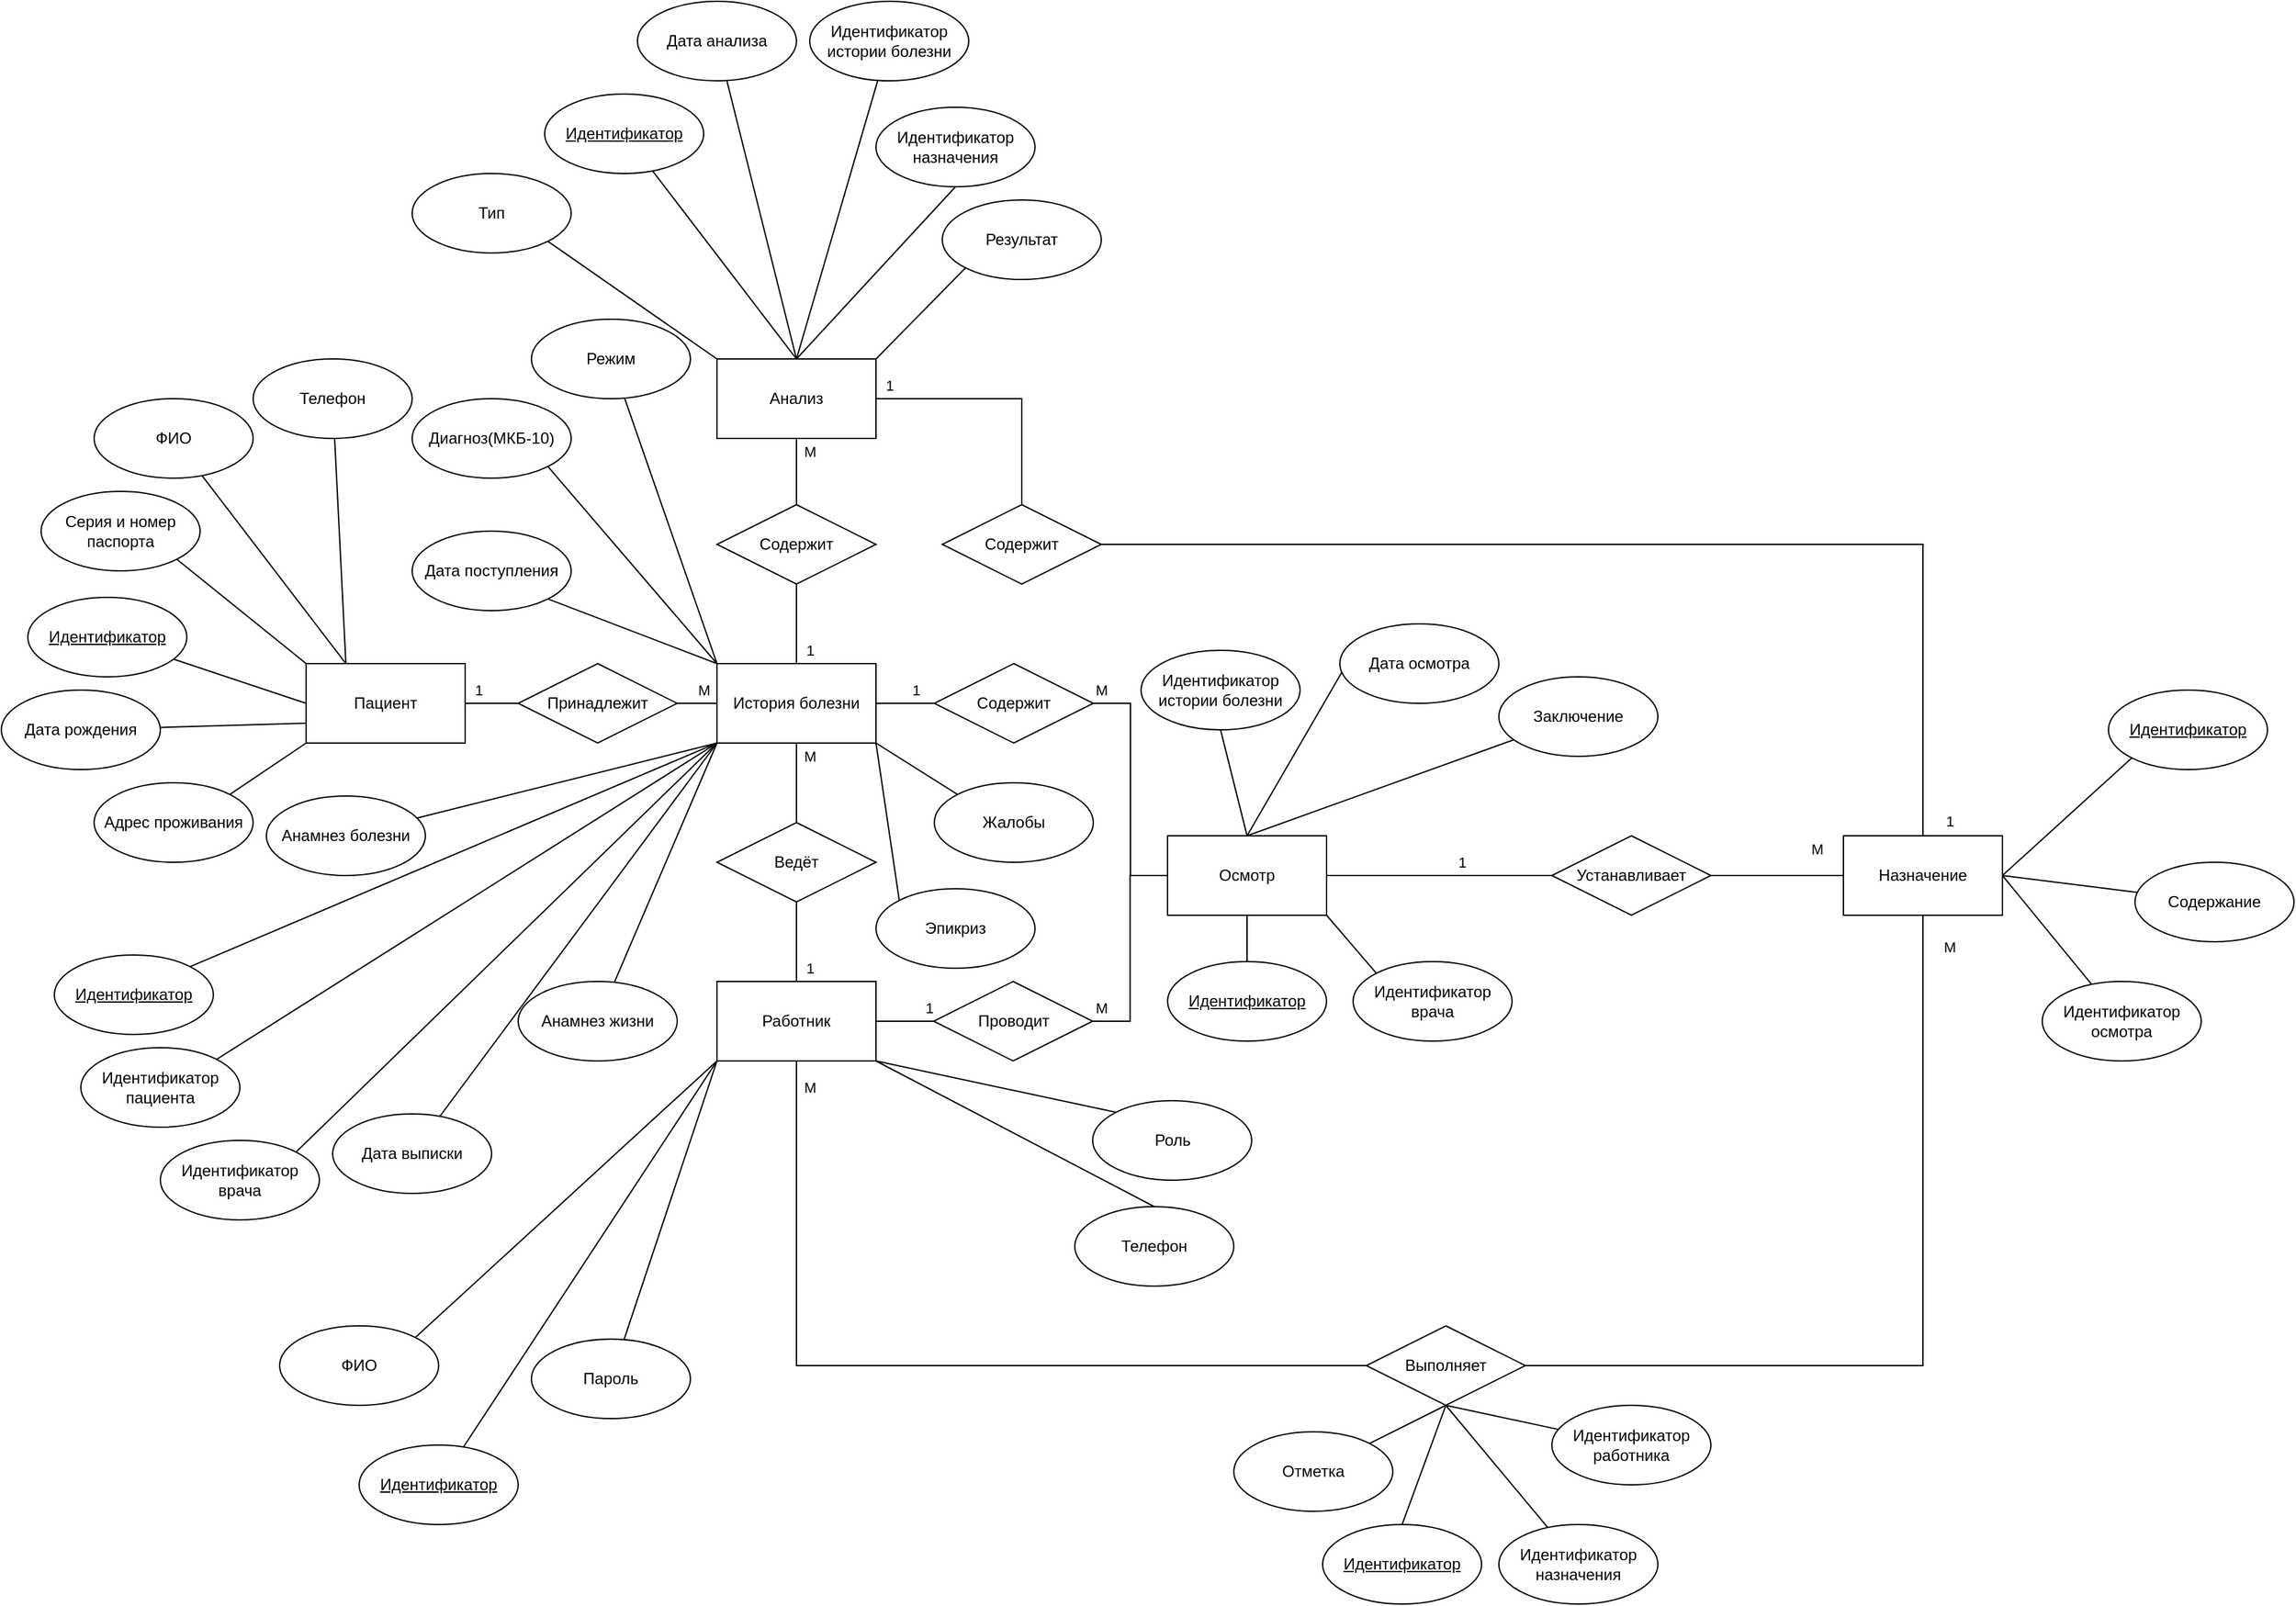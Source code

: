 <mxfile version="24.7.17">
  <diagram name="Страница — 1" id="YeDJCERSgLuDIS_r1-tO">
    <mxGraphModel dx="2577" dy="2284" grid="1" gridSize="10" guides="1" tooltips="1" connect="1" arrows="1" fold="1" page="1" pageScale="1" pageWidth="827" pageHeight="1169" math="0" shadow="0">
      <root>
        <mxCell id="0" />
        <mxCell id="1" parent="0" />
        <mxCell id="ureETH7xmbNXMge06_gJ-22" value="1" style="edgeStyle=orthogonalEdgeStyle;rounded=0;orthogonalLoop=1;jettySize=auto;html=1;entryX=0;entryY=0.5;entryDx=0;entryDy=0;endArrow=none;endFill=0;" parent="1" source="ureETH7xmbNXMge06_gJ-1" target="ureETH7xmbNXMge06_gJ-21" edge="1">
          <mxGeometry x="-0.5" y="10" relative="1" as="geometry">
            <mxPoint as="offset" />
          </mxGeometry>
        </mxCell>
        <mxCell id="ureETH7xmbNXMge06_gJ-1" value="Пациент" style="rounded=0;whiteSpace=wrap;html=1;" parent="1" vertex="1">
          <mxGeometry x="-60" y="300" width="120" height="60" as="geometry" />
        </mxCell>
        <mxCell id="ureETH7xmbNXMge06_gJ-52" value="1" style="edgeStyle=orthogonalEdgeStyle;rounded=0;orthogonalLoop=1;jettySize=auto;html=1;entryX=0;entryY=0.5;entryDx=0;entryDy=0;endArrow=none;endFill=0;" parent="1" source="ureETH7xmbNXMge06_gJ-2" target="ureETH7xmbNXMge06_gJ-50" edge="1">
          <mxGeometry x="0.364" y="10" relative="1" as="geometry">
            <mxPoint as="offset" />
          </mxGeometry>
        </mxCell>
        <mxCell id="ureETH7xmbNXMge06_gJ-2" value="История болезни" style="rounded=0;whiteSpace=wrap;html=1;" parent="1" vertex="1">
          <mxGeometry x="250" y="300" width="120" height="60" as="geometry" />
        </mxCell>
        <mxCell id="ureETH7xmbNXMge06_gJ-36" value="1" style="edgeStyle=orthogonalEdgeStyle;rounded=0;orthogonalLoop=1;jettySize=auto;html=1;entryX=0;entryY=0.5;entryDx=0;entryDy=0;endArrow=none;endFill=0;" parent="1" source="ureETH7xmbNXMge06_gJ-3" target="ureETH7xmbNXMge06_gJ-35" edge="1">
          <mxGeometry x="0.2" y="10" relative="1" as="geometry">
            <Array as="points" />
            <mxPoint as="offset" />
          </mxGeometry>
        </mxCell>
        <mxCell id="ureETH7xmbNXMge06_gJ-3" value="Осмотр" style="rounded=0;whiteSpace=wrap;html=1;" parent="1" vertex="1">
          <mxGeometry x="590" y="430" width="120" height="60" as="geometry" />
        </mxCell>
        <mxCell id="ureETH7xmbNXMge06_gJ-6" value="Назначение" style="rounded=0;whiteSpace=wrap;html=1;" parent="1" vertex="1">
          <mxGeometry x="1100" y="430" width="120" height="60" as="geometry" />
        </mxCell>
        <mxCell id="ureETH7xmbNXMge06_gJ-57" value="М" style="edgeStyle=orthogonalEdgeStyle;rounded=0;orthogonalLoop=1;jettySize=auto;html=1;entryX=0.5;entryY=0;entryDx=0;entryDy=0;endArrow=none;endFill=0;" parent="1" source="ureETH7xmbNXMge06_gJ-7" target="ureETH7xmbNXMge06_gJ-28" edge="1">
          <mxGeometry x="-0.6" y="10" relative="1" as="geometry">
            <mxPoint as="offset" />
          </mxGeometry>
        </mxCell>
        <mxCell id="ureETH7xmbNXMge06_gJ-7" value="Анализ" style="rounded=0;whiteSpace=wrap;html=1;" parent="1" vertex="1">
          <mxGeometry x="250" y="70" width="120" height="60" as="geometry" />
        </mxCell>
        <mxCell id="ureETH7xmbNXMge06_gJ-55" value="М" style="edgeStyle=orthogonalEdgeStyle;rounded=0;orthogonalLoop=1;jettySize=auto;html=1;entryX=0;entryY=0.5;entryDx=0;entryDy=0;endArrow=none;endFill=0;exitX=0.5;exitY=1;exitDx=0;exitDy=0;" parent="1" source="ureETH7xmbNXMge06_gJ-9" target="ureETH7xmbNXMge06_gJ-25" edge="1">
          <mxGeometry x="-0.939" y="10" relative="1" as="geometry">
            <mxPoint as="offset" />
            <mxPoint x="660" y="860" as="sourcePoint" />
          </mxGeometry>
        </mxCell>
        <mxCell id="ureETH7xmbNXMge06_gJ-18" value="1" style="edgeStyle=orthogonalEdgeStyle;rounded=0;orthogonalLoop=1;jettySize=auto;html=1;entryX=0.5;entryY=1;entryDx=0;entryDy=0;endArrow=none;endFill=0;" parent="1" source="ureETH7xmbNXMge06_gJ-9" target="ureETH7xmbNXMge06_gJ-17" edge="1">
          <mxGeometry x="-0.667" y="-10" relative="1" as="geometry">
            <mxPoint as="offset" />
          </mxGeometry>
        </mxCell>
        <mxCell id="ureETH7xmbNXMge06_gJ-51" value="1" style="edgeStyle=orthogonalEdgeStyle;rounded=0;orthogonalLoop=1;jettySize=auto;html=1;entryX=0;entryY=0.5;entryDx=0;entryDy=0;endArrow=none;endFill=0;" parent="1" source="ureETH7xmbNXMge06_gJ-9" target="ureETH7xmbNXMge06_gJ-29" edge="1">
          <mxGeometry x="0.839" y="10" relative="1" as="geometry">
            <mxPoint as="offset" />
          </mxGeometry>
        </mxCell>
        <mxCell id="ureETH7xmbNXMge06_gJ-9" value="Работник" style="rounded=0;whiteSpace=wrap;html=1;" parent="1" vertex="1">
          <mxGeometry x="250" y="540" width="120" height="60" as="geometry" />
        </mxCell>
        <mxCell id="ureETH7xmbNXMge06_gJ-19" value="М" style="edgeStyle=orthogonalEdgeStyle;rounded=0;orthogonalLoop=1;jettySize=auto;html=1;entryX=0.5;entryY=1;entryDx=0;entryDy=0;endArrow=none;endFill=0;" parent="1" source="ureETH7xmbNXMge06_gJ-17" target="ureETH7xmbNXMge06_gJ-2" edge="1">
          <mxGeometry x="0.667" y="-10" relative="1" as="geometry">
            <mxPoint as="offset" />
          </mxGeometry>
        </mxCell>
        <mxCell id="ureETH7xmbNXMge06_gJ-17" value="Ведёт" style="rhombus;whiteSpace=wrap;html=1;" parent="1" vertex="1">
          <mxGeometry x="250" y="420" width="120" height="60" as="geometry" />
        </mxCell>
        <mxCell id="ureETH7xmbNXMge06_gJ-23" value="М" style="edgeStyle=orthogonalEdgeStyle;rounded=0;orthogonalLoop=1;jettySize=auto;html=1;entryX=0;entryY=0.5;entryDx=0;entryDy=0;endArrow=none;endFill=0;" parent="1" source="ureETH7xmbNXMge06_gJ-21" target="ureETH7xmbNXMge06_gJ-2" edge="1">
          <mxGeometry x="0.6" y="10" relative="1" as="geometry">
            <mxPoint as="offset" />
          </mxGeometry>
        </mxCell>
        <mxCell id="ureETH7xmbNXMge06_gJ-21" value="Принадлежит" style="rhombus;whiteSpace=wrap;html=1;" parent="1" vertex="1">
          <mxGeometry x="100" y="300" width="120" height="60" as="geometry" />
        </mxCell>
        <mxCell id="_ab86j6B51igGFIKoLtU-4" style="rounded=0;orthogonalLoop=1;jettySize=auto;html=1;exitX=0.5;exitY=1;exitDx=0;exitDy=0;entryX=0.5;entryY=0;entryDx=0;entryDy=0;endArrow=none;endFill=0;" edge="1" parent="1" source="ureETH7xmbNXMge06_gJ-25" target="ureETH7xmbNXMge06_gJ-122">
          <mxGeometry relative="1" as="geometry" />
        </mxCell>
        <mxCell id="_ab86j6B51igGFIKoLtU-5" value="М" style="edgeStyle=orthogonalEdgeStyle;rounded=0;orthogonalLoop=1;jettySize=auto;html=1;entryX=0.5;entryY=1;entryDx=0;entryDy=0;endArrow=none;endFill=0;" edge="1" parent="1" source="ureETH7xmbNXMge06_gJ-25" target="ureETH7xmbNXMge06_gJ-6">
          <mxGeometry x="0.926" y="-20" relative="1" as="geometry">
            <mxPoint as="offset" />
          </mxGeometry>
        </mxCell>
        <mxCell id="ureETH7xmbNXMge06_gJ-25" value="Выполняет" style="rhombus;whiteSpace=wrap;html=1;" parent="1" vertex="1">
          <mxGeometry x="740" y="800" width="120" height="60" as="geometry" />
        </mxCell>
        <mxCell id="ureETH7xmbNXMge06_gJ-58" value="1" style="edgeStyle=orthogonalEdgeStyle;rounded=0;orthogonalLoop=1;jettySize=auto;html=1;entryX=0.5;entryY=0;entryDx=0;entryDy=0;endArrow=none;endFill=0;" parent="1" source="ureETH7xmbNXMge06_gJ-28" target="ureETH7xmbNXMge06_gJ-2" edge="1">
          <mxGeometry x="0.667" y="10" relative="1" as="geometry">
            <mxPoint as="offset" />
          </mxGeometry>
        </mxCell>
        <mxCell id="ureETH7xmbNXMge06_gJ-28" value="Содержит" style="rhombus;whiteSpace=wrap;html=1;" parent="1" vertex="1">
          <mxGeometry x="250" y="180" width="120" height="60" as="geometry" />
        </mxCell>
        <mxCell id="ureETH7xmbNXMge06_gJ-34" value="М" style="edgeStyle=orthogonalEdgeStyle;rounded=0;orthogonalLoop=1;jettySize=auto;html=1;entryX=0;entryY=0.5;entryDx=0;entryDy=0;endArrow=none;endFill=0;" parent="1" source="ureETH7xmbNXMge06_gJ-29" target="ureETH7xmbNXMge06_gJ-3" edge="1">
          <mxGeometry x="-0.922" y="10" relative="1" as="geometry">
            <mxPoint as="offset" />
          </mxGeometry>
        </mxCell>
        <mxCell id="ureETH7xmbNXMge06_gJ-29" value="Проводит" style="rhombus;whiteSpace=wrap;html=1;" parent="1" vertex="1">
          <mxGeometry x="413.5" y="540" width="120" height="60" as="geometry" />
        </mxCell>
        <mxCell id="_ab86j6B51igGFIKoLtU-3" value="М" style="rounded=0;orthogonalLoop=1;jettySize=auto;html=1;entryX=0;entryY=0.5;entryDx=0;entryDy=0;endArrow=none;endFill=0;" edge="1" parent="1" source="ureETH7xmbNXMge06_gJ-35" target="ureETH7xmbNXMge06_gJ-6">
          <mxGeometry x="0.6" y="20" relative="1" as="geometry">
            <mxPoint as="offset" />
          </mxGeometry>
        </mxCell>
        <mxCell id="ureETH7xmbNXMge06_gJ-35" value="Устанавливает" style="rhombus;whiteSpace=wrap;html=1;" parent="1" vertex="1">
          <mxGeometry x="880" y="430" width="120" height="60" as="geometry" />
        </mxCell>
        <mxCell id="ureETH7xmbNXMge06_gJ-54" value="М" style="edgeStyle=orthogonalEdgeStyle;rounded=0;orthogonalLoop=1;jettySize=auto;html=1;entryX=0;entryY=0.5;entryDx=0;entryDy=0;endArrow=none;endFill=0;" parent="1" source="ureETH7xmbNXMge06_gJ-50" target="ureETH7xmbNXMge06_gJ-3" edge="1">
          <mxGeometry x="-0.935" y="10" relative="1" as="geometry">
            <mxPoint as="offset" />
          </mxGeometry>
        </mxCell>
        <mxCell id="ureETH7xmbNXMge06_gJ-50" value="Содержит" style="rhombus;whiteSpace=wrap;html=1;" parent="1" vertex="1">
          <mxGeometry x="414" y="300" width="120" height="60" as="geometry" />
        </mxCell>
        <mxCell id="ureETH7xmbNXMge06_gJ-62" value="1" style="edgeStyle=orthogonalEdgeStyle;rounded=0;orthogonalLoop=1;jettySize=auto;html=1;entryX=1;entryY=0.5;entryDx=0;entryDy=0;endArrow=none;endFill=0;" parent="1" source="ureETH7xmbNXMge06_gJ-60" target="ureETH7xmbNXMge06_gJ-7" edge="1">
          <mxGeometry x="0.895" y="-10" relative="1" as="geometry">
            <Array as="points">
              <mxPoint x="480" y="100" />
            </Array>
            <mxPoint as="offset" />
          </mxGeometry>
        </mxCell>
        <mxCell id="_ab86j6B51igGFIKoLtU-6" value="1" style="edgeStyle=orthogonalEdgeStyle;rounded=0;orthogonalLoop=1;jettySize=auto;html=1;exitX=1;exitY=0.5;exitDx=0;exitDy=0;entryX=0.5;entryY=0;entryDx=0;entryDy=0;endArrow=none;endFill=0;" edge="1" parent="1" source="ureETH7xmbNXMge06_gJ-60" target="ureETH7xmbNXMge06_gJ-6">
          <mxGeometry x="0.976" y="20" relative="1" as="geometry">
            <mxPoint y="-1" as="offset" />
          </mxGeometry>
        </mxCell>
        <mxCell id="ureETH7xmbNXMge06_gJ-60" value="Содержит" style="rhombus;whiteSpace=wrap;html=1;" parent="1" vertex="1">
          <mxGeometry x="420" y="180" width="120" height="60" as="geometry" />
        </mxCell>
        <mxCell id="ureETH7xmbNXMge06_gJ-64" style="rounded=0;orthogonalLoop=1;jettySize=auto;html=1;entryX=0;entryY=0.5;entryDx=0;entryDy=0;endArrow=none;endFill=0;" parent="1" source="ureETH7xmbNXMge06_gJ-63" target="ureETH7xmbNXMge06_gJ-1" edge="1">
          <mxGeometry relative="1" as="geometry" />
        </mxCell>
        <mxCell id="ureETH7xmbNXMge06_gJ-63" value="&lt;u&gt;Идентификатор&lt;/u&gt;" style="ellipse;whiteSpace=wrap;html=1;" parent="1" vertex="1">
          <mxGeometry x="-270" y="250" width="120" height="60" as="geometry" />
        </mxCell>
        <mxCell id="ureETH7xmbNXMge06_gJ-66" style="rounded=0;orthogonalLoop=1;jettySize=auto;html=1;entryX=0;entryY=1;entryDx=0;entryDy=0;endArrow=none;endFill=0;" parent="1" source="ureETH7xmbNXMge06_gJ-65" target="ureETH7xmbNXMge06_gJ-9" edge="1">
          <mxGeometry relative="1" as="geometry" />
        </mxCell>
        <mxCell id="ureETH7xmbNXMge06_gJ-65" value="&lt;u&gt;Идентификатор&lt;/u&gt;" style="ellipse;whiteSpace=wrap;html=1;" parent="1" vertex="1">
          <mxGeometry x="-20" y="890" width="120" height="60" as="geometry" />
        </mxCell>
        <mxCell id="ureETH7xmbNXMge06_gJ-68" style="rounded=0;orthogonalLoop=1;jettySize=auto;html=1;entryX=0.5;entryY=1;entryDx=0;entryDy=0;endArrow=none;endFill=0;" parent="1" source="ureETH7xmbNXMge06_gJ-67" target="ureETH7xmbNXMge06_gJ-3" edge="1">
          <mxGeometry relative="1" as="geometry" />
        </mxCell>
        <mxCell id="ureETH7xmbNXMge06_gJ-67" value="&lt;u&gt;Идентификатор&lt;/u&gt;" style="ellipse;whiteSpace=wrap;html=1;" parent="1" vertex="1">
          <mxGeometry x="590" y="525" width="120" height="60" as="geometry" />
        </mxCell>
        <mxCell id="ureETH7xmbNXMge06_gJ-70" style="rounded=0;orthogonalLoop=1;jettySize=auto;html=1;entryX=1;entryY=0.5;entryDx=0;entryDy=0;endArrow=none;endFill=0;exitX=0;exitY=1;exitDx=0;exitDy=0;" parent="1" source="ureETH7xmbNXMge06_gJ-69" target="ureETH7xmbNXMge06_gJ-6" edge="1">
          <mxGeometry relative="1" as="geometry">
            <mxPoint x="1388.964" y="195.946" as="sourcePoint" />
          </mxGeometry>
        </mxCell>
        <mxCell id="ureETH7xmbNXMge06_gJ-69" value="&lt;u&gt;Идентификатор&lt;/u&gt;" style="ellipse;whiteSpace=wrap;html=1;" parent="1" vertex="1">
          <mxGeometry x="1300" y="320" width="120" height="60" as="geometry" />
        </mxCell>
        <mxCell id="ureETH7xmbNXMge06_gJ-74" style="rounded=0;orthogonalLoop=1;jettySize=auto;html=1;entryX=0.5;entryY=0;entryDx=0;entryDy=0;endArrow=none;endFill=0;" parent="1" source="ureETH7xmbNXMge06_gJ-73" target="ureETH7xmbNXMge06_gJ-7" edge="1">
          <mxGeometry relative="1" as="geometry" />
        </mxCell>
        <mxCell id="ureETH7xmbNXMge06_gJ-73" value="&lt;u&gt;Идентификатор&lt;/u&gt;" style="ellipse;whiteSpace=wrap;html=1;" parent="1" vertex="1">
          <mxGeometry x="120" y="-130" width="120" height="60" as="geometry" />
        </mxCell>
        <mxCell id="ureETH7xmbNXMge06_gJ-76" style="rounded=0;orthogonalLoop=1;jettySize=auto;html=1;exitX=1;exitY=0;exitDx=0;exitDy=0;entryX=0;entryY=1;entryDx=0;entryDy=0;endArrow=none;endFill=0;" parent="1" source="ureETH7xmbNXMge06_gJ-75" target="ureETH7xmbNXMge06_gJ-2" edge="1">
          <mxGeometry relative="1" as="geometry" />
        </mxCell>
        <mxCell id="ureETH7xmbNXMge06_gJ-75" value="&lt;u&gt;Идентификатор&lt;/u&gt;" style="ellipse;whiteSpace=wrap;html=1;" parent="1" vertex="1">
          <mxGeometry x="-250" y="520" width="120" height="60" as="geometry" />
        </mxCell>
        <mxCell id="ureETH7xmbNXMge06_gJ-81" style="rounded=0;orthogonalLoop=1;jettySize=auto;html=1;exitX=1;exitY=1;exitDx=0;exitDy=0;entryX=0;entryY=0;entryDx=0;entryDy=0;endArrow=none;endFill=0;" parent="1" source="ureETH7xmbNXMge06_gJ-77" target="ureETH7xmbNXMge06_gJ-1" edge="1">
          <mxGeometry relative="1" as="geometry" />
        </mxCell>
        <mxCell id="ureETH7xmbNXMge06_gJ-77" value="Серия и номер паспорта" style="ellipse;whiteSpace=wrap;html=1;" parent="1" vertex="1">
          <mxGeometry x="-260" y="170" width="120" height="60" as="geometry" />
        </mxCell>
        <mxCell id="ureETH7xmbNXMge06_gJ-82" style="rounded=0;orthogonalLoop=1;jettySize=auto;html=1;entryX=0.25;entryY=0;entryDx=0;entryDy=0;endArrow=none;endFill=0;" parent="1" source="ureETH7xmbNXMge06_gJ-80" target="ureETH7xmbNXMge06_gJ-1" edge="1">
          <mxGeometry relative="1" as="geometry" />
        </mxCell>
        <mxCell id="ureETH7xmbNXMge06_gJ-80" value="ФИО" style="ellipse;whiteSpace=wrap;html=1;" parent="1" vertex="1">
          <mxGeometry x="-220" y="100" width="120" height="60" as="geometry" />
        </mxCell>
        <mxCell id="ureETH7xmbNXMge06_gJ-84" style="rounded=0;orthogonalLoop=1;jettySize=auto;html=1;exitX=1;exitY=1;exitDx=0;exitDy=0;entryX=0;entryY=0;entryDx=0;entryDy=0;endArrow=none;endFill=0;" parent="1" source="ureETH7xmbNXMge06_gJ-83" target="ureETH7xmbNXMge06_gJ-2" edge="1">
          <mxGeometry relative="1" as="geometry" />
        </mxCell>
        <mxCell id="ureETH7xmbNXMge06_gJ-83" value="Дата поступления" style="ellipse;whiteSpace=wrap;html=1;" parent="1" vertex="1">
          <mxGeometry x="20" y="200" width="120" height="60" as="geometry" />
        </mxCell>
        <mxCell id="ureETH7xmbNXMge06_gJ-86" style="rounded=0;orthogonalLoop=1;jettySize=auto;html=1;exitX=1;exitY=1;exitDx=0;exitDy=0;endArrow=none;endFill=0;" parent="1" source="ureETH7xmbNXMge06_gJ-85" edge="1">
          <mxGeometry relative="1" as="geometry">
            <mxPoint x="250" y="300" as="targetPoint" />
          </mxGeometry>
        </mxCell>
        <mxCell id="ureETH7xmbNXMge06_gJ-85" value="Диагноз(МКБ-10)" style="ellipse;whiteSpace=wrap;html=1;" parent="1" vertex="1">
          <mxGeometry x="20" y="100" width="120" height="60" as="geometry" />
        </mxCell>
        <mxCell id="ureETH7xmbNXMge06_gJ-90" style="rounded=0;orthogonalLoop=1;jettySize=auto;html=1;endArrow=none;endFill=0;" parent="1" source="ureETH7xmbNXMge06_gJ-87" edge="1">
          <mxGeometry relative="1" as="geometry">
            <mxPoint x="250" y="360" as="targetPoint" />
          </mxGeometry>
        </mxCell>
        <mxCell id="ureETH7xmbNXMge06_gJ-87" value="Анамнез жизни" style="ellipse;whiteSpace=wrap;html=1;" parent="1" vertex="1">
          <mxGeometry x="100" y="540" width="120" height="60" as="geometry" />
        </mxCell>
        <mxCell id="ureETH7xmbNXMge06_gJ-89" style="rounded=0;orthogonalLoop=1;jettySize=auto;html=1;endArrow=none;endFill=0;" parent="1" source="ureETH7xmbNXMge06_gJ-88" edge="1">
          <mxGeometry relative="1" as="geometry">
            <mxPoint x="250" y="360" as="targetPoint" />
          </mxGeometry>
        </mxCell>
        <mxCell id="ureETH7xmbNXMge06_gJ-88" value="Анамнез болезни" style="ellipse;whiteSpace=wrap;html=1;" parent="1" vertex="1">
          <mxGeometry x="-90" y="400" width="120" height="60" as="geometry" />
        </mxCell>
        <mxCell id="ureETH7xmbNXMge06_gJ-92" style="rounded=0;orthogonalLoop=1;jettySize=auto;html=1;exitX=0;exitY=0;exitDx=0;exitDy=0;entryX=1;entryY=1;entryDx=0;entryDy=0;endArrow=none;endFill=0;" parent="1" source="ureETH7xmbNXMge06_gJ-91" target="ureETH7xmbNXMge06_gJ-2" edge="1">
          <mxGeometry relative="1" as="geometry" />
        </mxCell>
        <mxCell id="ureETH7xmbNXMge06_gJ-91" value="Жалобы" style="ellipse;whiteSpace=wrap;html=1;" parent="1" vertex="1">
          <mxGeometry x="414" y="390" width="120" height="60" as="geometry" />
        </mxCell>
        <mxCell id="ureETH7xmbNXMge06_gJ-94" style="rounded=0;orthogonalLoop=1;jettySize=auto;html=1;entryX=0;entryY=0;entryDx=0;entryDy=0;endArrow=none;endFill=0;" parent="1" source="ureETH7xmbNXMge06_gJ-93" target="ureETH7xmbNXMge06_gJ-2" edge="1">
          <mxGeometry relative="1" as="geometry" />
        </mxCell>
        <mxCell id="ureETH7xmbNXMge06_gJ-93" value="Режим" style="ellipse;whiteSpace=wrap;html=1;" parent="1" vertex="1">
          <mxGeometry x="110" y="40" width="120" height="60" as="geometry" />
        </mxCell>
        <mxCell id="ureETH7xmbNXMge06_gJ-97" style="rounded=0;orthogonalLoop=1;jettySize=auto;html=1;exitX=0;exitY=0;exitDx=0;exitDy=0;entryX=1;entryY=1;entryDx=0;entryDy=0;endArrow=none;endFill=0;" parent="1" source="ureETH7xmbNXMge06_gJ-96" target="ureETH7xmbNXMge06_gJ-2" edge="1">
          <mxGeometry relative="1" as="geometry" />
        </mxCell>
        <mxCell id="ureETH7xmbNXMge06_gJ-96" value="Эпикриз" style="ellipse;whiteSpace=wrap;html=1;" parent="1" vertex="1">
          <mxGeometry x="370" y="470" width="120" height="60" as="geometry" />
        </mxCell>
        <mxCell id="ureETH7xmbNXMge06_gJ-106" style="rounded=0;orthogonalLoop=1;jettySize=auto;html=1;exitX=1;exitY=0;exitDx=0;exitDy=0;entryX=0;entryY=1;entryDx=0;entryDy=0;endArrow=none;endFill=0;" parent="1" source="ureETH7xmbNXMge06_gJ-98" target="ureETH7xmbNXMge06_gJ-9" edge="1">
          <mxGeometry relative="1" as="geometry" />
        </mxCell>
        <mxCell id="ureETH7xmbNXMge06_gJ-98" value="ФИО" style="ellipse;whiteSpace=wrap;html=1;" parent="1" vertex="1">
          <mxGeometry x="-80" y="800" width="120" height="60" as="geometry" />
        </mxCell>
        <mxCell id="ureETH7xmbNXMge06_gJ-107" style="rounded=0;orthogonalLoop=1;jettySize=auto;html=1;exitX=0;exitY=0;exitDx=0;exitDy=0;entryX=1;entryY=1;entryDx=0;entryDy=0;endArrow=none;endFill=0;" parent="1" source="ureETH7xmbNXMge06_gJ-99" target="ureETH7xmbNXMge06_gJ-9" edge="1">
          <mxGeometry relative="1" as="geometry" />
        </mxCell>
        <mxCell id="ureETH7xmbNXMge06_gJ-99" value="Роль" style="ellipse;whiteSpace=wrap;html=1;" parent="1" vertex="1">
          <mxGeometry x="533.5" y="630" width="120" height="60" as="geometry" />
        </mxCell>
        <mxCell id="ureETH7xmbNXMge06_gJ-109" style="rounded=0;orthogonalLoop=1;jettySize=auto;html=1;exitX=0.5;exitY=0;exitDx=0;exitDy=0;entryX=1;entryY=1;entryDx=0;entryDy=0;endArrow=none;endFill=0;" parent="1" source="ureETH7xmbNXMge06_gJ-100" target="ureETH7xmbNXMge06_gJ-9" edge="1">
          <mxGeometry relative="1" as="geometry" />
        </mxCell>
        <mxCell id="ureETH7xmbNXMge06_gJ-100" value="Телефон" style="ellipse;whiteSpace=wrap;html=1;" parent="1" vertex="1">
          <mxGeometry x="520" y="710" width="120" height="60" as="geometry" />
        </mxCell>
        <mxCell id="ureETH7xmbNXMge06_gJ-103" style="rounded=0;orthogonalLoop=1;jettySize=auto;html=1;exitX=1;exitY=0;exitDx=0;exitDy=0;entryX=0;entryY=1;entryDx=0;entryDy=0;endArrow=none;endFill=0;" parent="1" source="ureETH7xmbNXMge06_gJ-102" target="ureETH7xmbNXMge06_gJ-1" edge="1">
          <mxGeometry relative="1" as="geometry" />
        </mxCell>
        <mxCell id="ureETH7xmbNXMge06_gJ-102" value="Адрес проживания" style="ellipse;whiteSpace=wrap;html=1;" parent="1" vertex="1">
          <mxGeometry x="-220" y="390" width="120" height="60" as="geometry" />
        </mxCell>
        <mxCell id="ureETH7xmbNXMge06_gJ-112" style="rounded=0;orthogonalLoop=1;jettySize=auto;html=1;entryX=1;entryY=0.5;entryDx=0;entryDy=0;endArrow=none;endFill=0;" parent="1" source="ureETH7xmbNXMge06_gJ-105" target="ureETH7xmbNXMge06_gJ-6" edge="1">
          <mxGeometry relative="1" as="geometry" />
        </mxCell>
        <mxCell id="ureETH7xmbNXMge06_gJ-105" value="Содержание" style="ellipse;whiteSpace=wrap;html=1;" parent="1" vertex="1">
          <mxGeometry x="1320" y="450" width="120" height="60" as="geometry" />
        </mxCell>
        <mxCell id="ureETH7xmbNXMge06_gJ-114" style="rounded=0;orthogonalLoop=1;jettySize=auto;html=1;entryX=1;entryY=0.5;entryDx=0;entryDy=0;endArrow=none;endFill=0;" parent="1" source="ureETH7xmbNXMge06_gJ-113" target="ureETH7xmbNXMge06_gJ-6" edge="1">
          <mxGeometry relative="1" as="geometry" />
        </mxCell>
        <mxCell id="ureETH7xmbNXMge06_gJ-113" value="Идентификатор осмотра" style="ellipse;whiteSpace=wrap;html=1;" parent="1" vertex="1">
          <mxGeometry x="1250" y="540" width="120" height="60" as="geometry" />
        </mxCell>
        <mxCell id="ureETH7xmbNXMge06_gJ-117" style="rounded=0;orthogonalLoop=1;jettySize=auto;html=1;exitX=1;exitY=1;exitDx=0;exitDy=0;entryX=0;entryY=0;entryDx=0;entryDy=0;endArrow=none;endFill=0;" parent="1" source="ureETH7xmbNXMge06_gJ-115" target="ureETH7xmbNXMge06_gJ-7" edge="1">
          <mxGeometry relative="1" as="geometry" />
        </mxCell>
        <mxCell id="ureETH7xmbNXMge06_gJ-115" value="Тип" style="ellipse;whiteSpace=wrap;html=1;" parent="1" vertex="1">
          <mxGeometry x="20" y="-70" width="120" height="60" as="geometry" />
        </mxCell>
        <mxCell id="ureETH7xmbNXMge06_gJ-118" style="rounded=0;orthogonalLoop=1;jettySize=auto;html=1;exitX=0;exitY=1;exitDx=0;exitDy=0;entryX=1;entryY=0;entryDx=0;entryDy=0;endArrow=none;endFill=0;" parent="1" source="ureETH7xmbNXMge06_gJ-116" target="ureETH7xmbNXMge06_gJ-7" edge="1">
          <mxGeometry relative="1" as="geometry" />
        </mxCell>
        <mxCell id="ureETH7xmbNXMge06_gJ-116" value="Результат" style="ellipse;whiteSpace=wrap;html=1;" parent="1" vertex="1">
          <mxGeometry x="420" y="-50" width="120" height="60" as="geometry" />
        </mxCell>
        <mxCell id="ureETH7xmbNXMge06_gJ-128" style="rounded=0;orthogonalLoop=1;jettySize=auto;html=1;exitX=0.5;exitY=1;exitDx=0;exitDy=0;entryX=0.5;entryY=0;entryDx=0;entryDy=0;endArrow=none;endFill=0;" parent="1" source="ureETH7xmbNXMge06_gJ-119" target="ureETH7xmbNXMge06_gJ-7" edge="1">
          <mxGeometry relative="1" as="geometry" />
        </mxCell>
        <mxCell id="ureETH7xmbNXMge06_gJ-119" value="Идентификатор&lt;br&gt;назначения" style="ellipse;whiteSpace=wrap;html=1;" parent="1" vertex="1">
          <mxGeometry x="370" y="-120" width="120" height="60" as="geometry" />
        </mxCell>
        <mxCell id="ureETH7xmbNXMge06_gJ-122" value="&lt;u&gt;Идентификатор&lt;/u&gt;" style="ellipse;whiteSpace=wrap;html=1;" parent="1" vertex="1">
          <mxGeometry x="707" y="950" width="120" height="60" as="geometry" />
        </mxCell>
        <mxCell id="ureETH7xmbNXMge06_gJ-125" style="rounded=0;orthogonalLoop=1;jettySize=auto;html=1;entryX=0.5;entryY=1;entryDx=0;entryDy=0;endArrow=none;endFill=0;" parent="1" source="ureETH7xmbNXMge06_gJ-124" target="ureETH7xmbNXMge06_gJ-25" edge="1">
          <mxGeometry relative="1" as="geometry" />
        </mxCell>
        <mxCell id="ureETH7xmbNXMge06_gJ-124" value="Отметка" style="ellipse;whiteSpace=wrap;html=1;" parent="1" vertex="1">
          <mxGeometry x="640" y="880" width="120" height="60" as="geometry" />
        </mxCell>
        <mxCell id="ureETH7xmbNXMge06_gJ-127" style="rounded=0;orthogonalLoop=1;jettySize=auto;html=1;endArrow=none;endFill=0;entryX=0.5;entryY=1;entryDx=0;entryDy=0;" parent="1" source="ureETH7xmbNXMge06_gJ-126" target="ureETH7xmbNXMge06_gJ-25" edge="1">
          <mxGeometry relative="1" as="geometry" />
        </mxCell>
        <mxCell id="ureETH7xmbNXMge06_gJ-126" value="Идентификатор&lt;br&gt;назначения" style="ellipse;whiteSpace=wrap;html=1;" parent="1" vertex="1">
          <mxGeometry x="840" y="950" width="120" height="60" as="geometry" />
        </mxCell>
        <mxCell id="ureETH7xmbNXMge06_gJ-136" style="rounded=0;orthogonalLoop=1;jettySize=auto;html=1;exitX=0;exitY=0;exitDx=0;exitDy=0;entryX=1;entryY=1;entryDx=0;entryDy=0;endArrow=none;endFill=0;" parent="1" source="ureETH7xmbNXMge06_gJ-129" target="ureETH7xmbNXMge06_gJ-3" edge="1">
          <mxGeometry relative="1" as="geometry" />
        </mxCell>
        <mxCell id="ureETH7xmbNXMge06_gJ-129" value="Идентификатор врача" style="ellipse;whiteSpace=wrap;html=1;" parent="1" vertex="1">
          <mxGeometry x="730" y="525" width="120" height="60" as="geometry" />
        </mxCell>
        <mxCell id="ureETH7xmbNXMge06_gJ-137" style="rounded=0;orthogonalLoop=1;jettySize=auto;html=1;exitX=0;exitY=0;exitDx=0;exitDy=0;entryX=0.5;entryY=0;entryDx=0;entryDy=0;endArrow=none;endFill=0;" parent="1" source="ureETH7xmbNXMge06_gJ-130" target="ureETH7xmbNXMge06_gJ-3" edge="1">
          <mxGeometry relative="1" as="geometry" />
        </mxCell>
        <mxCell id="ureETH7xmbNXMge06_gJ-130" value="Дата осмотра" style="ellipse;whiteSpace=wrap;html=1;" parent="1" vertex="1">
          <mxGeometry x="720" y="270" width="120" height="60" as="geometry" />
        </mxCell>
        <mxCell id="ureETH7xmbNXMge06_gJ-140" style="rounded=0;orthogonalLoop=1;jettySize=auto;html=1;entryX=0;entryY=1;entryDx=0;entryDy=0;endArrow=none;endFill=0;" parent="1" source="ureETH7xmbNXMge06_gJ-131" target="ureETH7xmbNXMge06_gJ-2" edge="1">
          <mxGeometry relative="1" as="geometry" />
        </mxCell>
        <mxCell id="ureETH7xmbNXMge06_gJ-131" value="Дата выписки" style="ellipse;whiteSpace=wrap;html=1;" parent="1" vertex="1">
          <mxGeometry x="-40" y="640" width="120" height="60" as="geometry" />
        </mxCell>
        <mxCell id="ureETH7xmbNXMge06_gJ-139" style="rounded=0;orthogonalLoop=1;jettySize=auto;html=1;entryX=0.5;entryY=0;entryDx=0;entryDy=0;endArrow=none;endFill=0;" parent="1" source="ureETH7xmbNXMge06_gJ-138" target="ureETH7xmbNXMge06_gJ-3" edge="1">
          <mxGeometry relative="1" as="geometry" />
        </mxCell>
        <mxCell id="ureETH7xmbNXMge06_gJ-138" value="Заключение" style="ellipse;whiteSpace=wrap;html=1;" parent="1" vertex="1">
          <mxGeometry x="840" y="310" width="120" height="60" as="geometry" />
        </mxCell>
        <mxCell id="ureETH7xmbNXMge06_gJ-146" style="rounded=0;orthogonalLoop=1;jettySize=auto;html=1;exitX=1;exitY=0;exitDx=0;exitDy=0;entryX=0;entryY=1;entryDx=0;entryDy=0;endArrow=none;endFill=0;" parent="1" source="ureETH7xmbNXMge06_gJ-141" target="ureETH7xmbNXMge06_gJ-2" edge="1">
          <mxGeometry relative="1" as="geometry" />
        </mxCell>
        <mxCell id="ureETH7xmbNXMge06_gJ-141" value="Идентификатор пациента" style="ellipse;whiteSpace=wrap;html=1;" parent="1" vertex="1">
          <mxGeometry x="-230" y="590" width="120" height="60" as="geometry" />
        </mxCell>
        <mxCell id="ureETH7xmbNXMge06_gJ-147" style="rounded=0;orthogonalLoop=1;jettySize=auto;html=1;exitX=1;exitY=0;exitDx=0;exitDy=0;entryX=0;entryY=1;entryDx=0;entryDy=0;endArrow=none;endFill=0;" parent="1" source="ureETH7xmbNXMge06_gJ-142" target="ureETH7xmbNXMge06_gJ-2" edge="1">
          <mxGeometry relative="1" as="geometry" />
        </mxCell>
        <mxCell id="ureETH7xmbNXMge06_gJ-142" value="Идентификатор врача" style="ellipse;whiteSpace=wrap;html=1;" parent="1" vertex="1">
          <mxGeometry x="-170" y="660" width="120" height="60" as="geometry" />
        </mxCell>
        <mxCell id="_ab86j6B51igGFIKoLtU-1" style="rounded=0;orthogonalLoop=1;jettySize=auto;html=1;exitX=0.5;exitY=1;exitDx=0;exitDy=0;entryX=0.5;entryY=0;entryDx=0;entryDy=0;endArrow=none;endFill=0;" edge="1" parent="1" source="ureETH7xmbNXMge06_gJ-143" target="ureETH7xmbNXMge06_gJ-3">
          <mxGeometry relative="1" as="geometry" />
        </mxCell>
        <mxCell id="ureETH7xmbNXMge06_gJ-143" value="Идентификатор истории болезни" style="ellipse;whiteSpace=wrap;html=1;" parent="1" vertex="1">
          <mxGeometry x="570" y="290" width="120" height="60" as="geometry" />
        </mxCell>
        <mxCell id="ureETH7xmbNXMge06_gJ-149" style="rounded=0;orthogonalLoop=1;jettySize=auto;html=1;entryX=0.5;entryY=1;entryDx=0;entryDy=0;endArrow=none;endFill=0;" parent="1" source="ureETH7xmbNXMge06_gJ-144" target="ureETH7xmbNXMge06_gJ-25" edge="1">
          <mxGeometry relative="1" as="geometry" />
        </mxCell>
        <mxCell id="ureETH7xmbNXMge06_gJ-144" value="Идентификатор работника" style="ellipse;whiteSpace=wrap;html=1;" parent="1" vertex="1">
          <mxGeometry x="880" y="860" width="120" height="60" as="geometry" />
        </mxCell>
        <mxCell id="ureETH7xmbNXMge06_gJ-150" style="rounded=0;orthogonalLoop=1;jettySize=auto;html=1;endArrow=none;endFill=0;" parent="1" source="ureETH7xmbNXMge06_gJ-145" edge="1">
          <mxGeometry relative="1" as="geometry">
            <mxPoint x="310" y="70" as="targetPoint" />
          </mxGeometry>
        </mxCell>
        <mxCell id="ureETH7xmbNXMge06_gJ-145" value="Идентификатор истории болезни" style="ellipse;whiteSpace=wrap;html=1;" parent="1" vertex="1">
          <mxGeometry x="320" y="-200" width="120" height="60" as="geometry" />
        </mxCell>
        <mxCell id="ureETH7xmbNXMge06_gJ-152" style="rounded=0;orthogonalLoop=1;jettySize=auto;html=1;entryX=0.25;entryY=0;entryDx=0;entryDy=0;endArrow=none;endFill=0;" parent="1" source="ureETH7xmbNXMge06_gJ-151" target="ureETH7xmbNXMge06_gJ-1" edge="1">
          <mxGeometry relative="1" as="geometry" />
        </mxCell>
        <mxCell id="ureETH7xmbNXMge06_gJ-151" value="Телефон" style="ellipse;whiteSpace=wrap;html=1;" parent="1" vertex="1">
          <mxGeometry x="-100" y="70" width="120" height="60" as="geometry" />
        </mxCell>
        <mxCell id="ureETH7xmbNXMge06_gJ-154" style="rounded=0;orthogonalLoop=1;jettySize=auto;html=1;endArrow=none;endFill=0;" parent="1" source="ureETH7xmbNXMge06_gJ-153" edge="1">
          <mxGeometry relative="1" as="geometry">
            <mxPoint x="310" y="70" as="targetPoint" />
          </mxGeometry>
        </mxCell>
        <mxCell id="ureETH7xmbNXMge06_gJ-153" value="Дата анализа" style="ellipse;whiteSpace=wrap;html=1;" parent="1" vertex="1">
          <mxGeometry x="190" y="-200" width="120" height="60" as="geometry" />
        </mxCell>
        <mxCell id="ureETH7xmbNXMge06_gJ-157" style="rounded=0;orthogonalLoop=1;jettySize=auto;html=1;endArrow=none;endFill=0;entryX=0;entryY=1;entryDx=0;entryDy=0;" parent="1" source="ureETH7xmbNXMge06_gJ-156" edge="1" target="ureETH7xmbNXMge06_gJ-9">
          <mxGeometry relative="1" as="geometry">
            <mxPoint x="310" y="600" as="targetPoint" />
          </mxGeometry>
        </mxCell>
        <mxCell id="ureETH7xmbNXMge06_gJ-156" value="Пароль" style="ellipse;whiteSpace=wrap;html=1;" parent="1" vertex="1">
          <mxGeometry x="110" y="810" width="120" height="60" as="geometry" />
        </mxCell>
        <mxCell id="ureETH7xmbNXMge06_gJ-161" style="rounded=0;orthogonalLoop=1;jettySize=auto;html=1;entryX=0;entryY=0.75;entryDx=0;entryDy=0;endArrow=none;endFill=0;" parent="1" source="ureETH7xmbNXMge06_gJ-160" target="ureETH7xmbNXMge06_gJ-1" edge="1">
          <mxGeometry relative="1" as="geometry" />
        </mxCell>
        <mxCell id="ureETH7xmbNXMge06_gJ-160" value="Дата рождения" style="ellipse;whiteSpace=wrap;html=1;" parent="1" vertex="1">
          <mxGeometry x="-290" y="320" width="120" height="60" as="geometry" />
        </mxCell>
      </root>
    </mxGraphModel>
  </diagram>
</mxfile>
